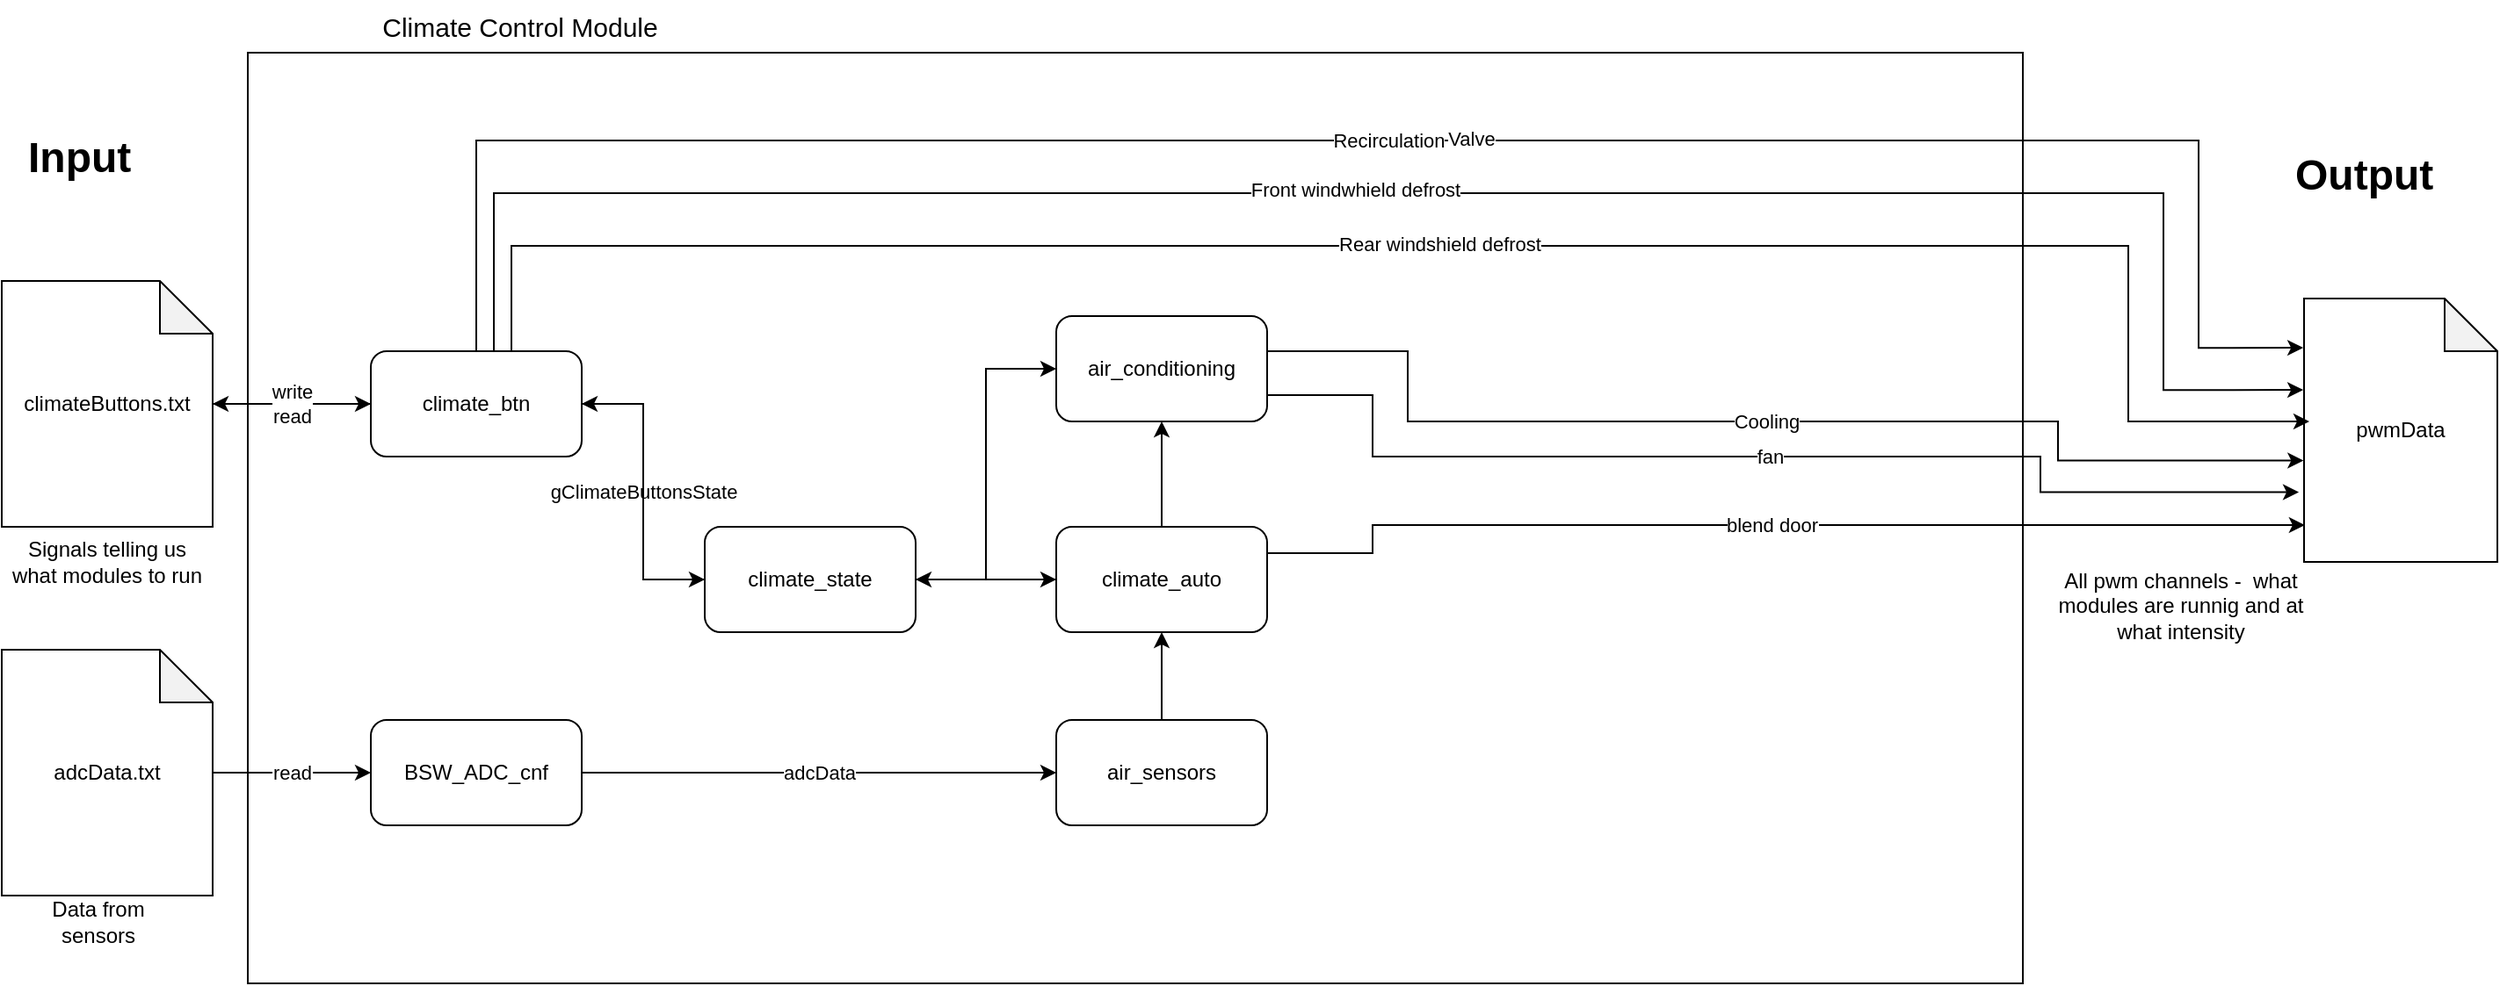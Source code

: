 <mxfile version="21.6.6" type="device">
  <diagram name="Page-1" id="00HXpCXtsXojqIwxKfBQ">
    <mxGraphModel dx="1619" dy="904" grid="1" gridSize="10" guides="1" tooltips="1" connect="1" arrows="1" fold="1" page="1" pageScale="1" pageWidth="850" pageHeight="1100" background="#ffffff" math="0" shadow="0">
      <root>
        <mxCell id="0" />
        <mxCell id="1" parent="0" />
        <mxCell id="uBeehrT1CUZbb3MyKN-R-16" value="" style="rounded=0;whiteSpace=wrap;html=1;" vertex="1" parent="1">
          <mxGeometry x="180" y="60" width="1010" height="530" as="geometry" />
        </mxCell>
        <mxCell id="uBeehrT1CUZbb3MyKN-R-22" style="edgeStyle=orthogonalEdgeStyle;rounded=0;orthogonalLoop=1;jettySize=auto;html=1;entryX=0;entryY=0.5;entryDx=0;entryDy=0;" edge="1" parent="1" source="uBeehrT1CUZbb3MyKN-R-4" target="uBeehrT1CUZbb3MyKN-R-19">
          <mxGeometry relative="1" as="geometry" />
        </mxCell>
        <mxCell id="uBeehrT1CUZbb3MyKN-R-4" value="climateButtons.txt" style="shape=note;whiteSpace=wrap;html=1;backgroundOutline=1;darkOpacity=0.05;" vertex="1" parent="1">
          <mxGeometry x="40" y="190" width="120" height="140" as="geometry" />
        </mxCell>
        <mxCell id="uBeehrT1CUZbb3MyKN-R-21" value="read" style="edgeStyle=orthogonalEdgeStyle;rounded=0;orthogonalLoop=1;jettySize=auto;html=1;entryX=0;entryY=0.5;entryDx=0;entryDy=0;" edge="1" parent="1" source="uBeehrT1CUZbb3MyKN-R-5" target="uBeehrT1CUZbb3MyKN-R-20">
          <mxGeometry relative="1" as="geometry" />
        </mxCell>
        <mxCell id="uBeehrT1CUZbb3MyKN-R-5" value="adcData.txt" style="shape=note;whiteSpace=wrap;html=1;backgroundOutline=1;darkOpacity=0.05;" vertex="1" parent="1">
          <mxGeometry x="40" y="400" width="120" height="140" as="geometry" />
        </mxCell>
        <mxCell id="uBeehrT1CUZbb3MyKN-R-6" value="pwmData" style="shape=note;whiteSpace=wrap;html=1;backgroundOutline=1;darkOpacity=0.05;" vertex="1" parent="1">
          <mxGeometry x="1350" y="200" width="110" height="150" as="geometry" />
        </mxCell>
        <mxCell id="uBeehrT1CUZbb3MyKN-R-11" value="Signals telling us what modules to run" style="text;html=1;strokeColor=none;fillColor=none;align=center;verticalAlign=middle;whiteSpace=wrap;rounded=0;" vertex="1" parent="1">
          <mxGeometry x="40" y="330" width="120" height="40" as="geometry" />
        </mxCell>
        <mxCell id="uBeehrT1CUZbb3MyKN-R-12" value="Data from sensors" style="text;html=1;strokeColor=none;fillColor=none;align=center;verticalAlign=middle;whiteSpace=wrap;rounded=0;" vertex="1" parent="1">
          <mxGeometry x="50" y="540" width="90" height="30" as="geometry" />
        </mxCell>
        <mxCell id="uBeehrT1CUZbb3MyKN-R-13" value="All pwm channels -&amp;nbsp; what modules are runnig and at what intensity" style="text;html=1;strokeColor=none;fillColor=none;align=center;verticalAlign=middle;whiteSpace=wrap;rounded=0;" vertex="1" parent="1">
          <mxGeometry x="1200" y="340" width="160" height="70" as="geometry" />
        </mxCell>
        <mxCell id="uBeehrT1CUZbb3MyKN-R-14" value="&lt;h1&gt;Input&lt;/h1&gt;" style="text;html=1;strokeColor=none;fillColor=none;spacing=5;spacingTop=-20;whiteSpace=wrap;overflow=hidden;rounded=0;" vertex="1" parent="1">
          <mxGeometry x="50" y="100" width="100" height="50" as="geometry" />
        </mxCell>
        <mxCell id="uBeehrT1CUZbb3MyKN-R-15" value="&lt;h1&gt;Output&lt;/h1&gt;" style="text;html=1;strokeColor=none;fillColor=none;spacing=5;spacingTop=-20;whiteSpace=wrap;overflow=hidden;rounded=0;" vertex="1" parent="1">
          <mxGeometry x="1340" y="110" width="100" height="50" as="geometry" />
        </mxCell>
        <mxCell id="uBeehrT1CUZbb3MyKN-R-17" value="&lt;font style=&quot;font-size: 15px;&quot;&gt;Climate Control Module&lt;/font&gt;" style="text;html=1;strokeColor=none;fillColor=none;align=center;verticalAlign=middle;whiteSpace=wrap;rounded=0;" vertex="1" parent="1">
          <mxGeometry x="250" y="30" width="170" height="30" as="geometry" />
        </mxCell>
        <mxCell id="uBeehrT1CUZbb3MyKN-R-25" value="gClimateButtonsState" style="edgeStyle=orthogonalEdgeStyle;rounded=0;orthogonalLoop=1;jettySize=auto;html=1;entryX=0;entryY=0.5;entryDx=0;entryDy=0;" edge="1" parent="1" source="uBeehrT1CUZbb3MyKN-R-19" target="uBeehrT1CUZbb3MyKN-R-24">
          <mxGeometry relative="1" as="geometry" />
        </mxCell>
        <mxCell id="uBeehrT1CUZbb3MyKN-R-29" value="write&lt;br&gt;read" style="edgeStyle=orthogonalEdgeStyle;rounded=0;orthogonalLoop=1;jettySize=auto;html=1;" edge="1" parent="1" source="uBeehrT1CUZbb3MyKN-R-19" target="uBeehrT1CUZbb3MyKN-R-4">
          <mxGeometry relative="1" as="geometry" />
        </mxCell>
        <mxCell id="uBeehrT1CUZbb3MyKN-R-43" value="Recirculation" style="edgeStyle=orthogonalEdgeStyle;rounded=0;orthogonalLoop=1;jettySize=auto;html=1;entryX=-0.004;entryY=0.187;entryDx=0;entryDy=0;entryPerimeter=0;" edge="1" parent="1" source="uBeehrT1CUZbb3MyKN-R-19" target="uBeehrT1CUZbb3MyKN-R-6">
          <mxGeometry relative="1" as="geometry">
            <mxPoint x="1250" y="200" as="targetPoint" />
            <Array as="points">
              <mxPoint x="310" y="110" />
              <mxPoint x="1290" y="110" />
              <mxPoint x="1290" y="228" />
            </Array>
          </mxGeometry>
        </mxCell>
        <mxCell id="uBeehrT1CUZbb3MyKN-R-50" value="Valve" style="edgeLabel;html=1;align=center;verticalAlign=middle;resizable=0;points=[];" vertex="1" connectable="0" parent="uBeehrT1CUZbb3MyKN-R-43">
          <mxGeometry x="0.075" y="1" relative="1" as="geometry">
            <mxPoint x="-1" as="offset" />
          </mxGeometry>
        </mxCell>
        <mxCell id="uBeehrT1CUZbb3MyKN-R-46" style="edgeStyle=orthogonalEdgeStyle;rounded=0;orthogonalLoop=1;jettySize=auto;html=1;entryX=-0.004;entryY=0.347;entryDx=0;entryDy=0;entryPerimeter=0;" edge="1" parent="1" source="uBeehrT1CUZbb3MyKN-R-19" target="uBeehrT1CUZbb3MyKN-R-6">
          <mxGeometry relative="1" as="geometry">
            <Array as="points">
              <mxPoint x="320" y="140" />
              <mxPoint x="1270" y="140" />
              <mxPoint x="1270" y="252" />
            </Array>
          </mxGeometry>
        </mxCell>
        <mxCell id="uBeehrT1CUZbb3MyKN-R-47" value="Front windwhield defrost" style="edgeLabel;html=1;align=center;verticalAlign=middle;resizable=0;points=[];" vertex="1" connectable="0" parent="uBeehrT1CUZbb3MyKN-R-46">
          <mxGeometry x="-0.059" y="2" relative="1" as="geometry">
            <mxPoint as="offset" />
          </mxGeometry>
        </mxCell>
        <mxCell id="uBeehrT1CUZbb3MyKN-R-48" style="edgeStyle=orthogonalEdgeStyle;rounded=0;orthogonalLoop=1;jettySize=auto;html=1;" edge="1" parent="1" source="uBeehrT1CUZbb3MyKN-R-19">
          <mxGeometry relative="1" as="geometry">
            <mxPoint x="1353" y="270" as="targetPoint" />
            <Array as="points">
              <mxPoint x="330" y="170" />
              <mxPoint x="1250" y="170" />
              <mxPoint x="1250" y="270" />
            </Array>
          </mxGeometry>
        </mxCell>
        <mxCell id="uBeehrT1CUZbb3MyKN-R-49" value="Rear windshield defrost" style="edgeLabel;html=1;align=center;verticalAlign=middle;resizable=0;points=[];" vertex="1" connectable="0" parent="uBeehrT1CUZbb3MyKN-R-48">
          <mxGeometry x="-0.006" y="1" relative="1" as="geometry">
            <mxPoint as="offset" />
          </mxGeometry>
        </mxCell>
        <mxCell id="uBeehrT1CUZbb3MyKN-R-19" value="climate_btn" style="rounded=1;whiteSpace=wrap;html=1;" vertex="1" parent="1">
          <mxGeometry x="250" y="230" width="120" height="60" as="geometry" />
        </mxCell>
        <mxCell id="uBeehrT1CUZbb3MyKN-R-28" value="adcData" style="edgeStyle=orthogonalEdgeStyle;rounded=0;orthogonalLoop=1;jettySize=auto;html=1;entryX=0;entryY=0.5;entryDx=0;entryDy=0;" edge="1" parent="1" source="uBeehrT1CUZbb3MyKN-R-20" target="uBeehrT1CUZbb3MyKN-R-27">
          <mxGeometry relative="1" as="geometry" />
        </mxCell>
        <mxCell id="uBeehrT1CUZbb3MyKN-R-20" value="BSW_ADC_cnf" style="rounded=1;whiteSpace=wrap;html=1;" vertex="1" parent="1">
          <mxGeometry x="250" y="440" width="120" height="60" as="geometry" />
        </mxCell>
        <mxCell id="uBeehrT1CUZbb3MyKN-R-30" style="edgeStyle=orthogonalEdgeStyle;rounded=0;orthogonalLoop=1;jettySize=auto;html=1;entryX=1;entryY=0.5;entryDx=0;entryDy=0;" edge="1" parent="1" source="uBeehrT1CUZbb3MyKN-R-24" target="uBeehrT1CUZbb3MyKN-R-19">
          <mxGeometry relative="1" as="geometry" />
        </mxCell>
        <mxCell id="uBeehrT1CUZbb3MyKN-R-34" style="edgeStyle=orthogonalEdgeStyle;rounded=0;orthogonalLoop=1;jettySize=auto;html=1;entryX=0;entryY=0.5;entryDx=0;entryDy=0;" edge="1" parent="1" source="uBeehrT1CUZbb3MyKN-R-24" target="uBeehrT1CUZbb3MyKN-R-32">
          <mxGeometry relative="1" as="geometry" />
        </mxCell>
        <mxCell id="uBeehrT1CUZbb3MyKN-R-35" style="edgeStyle=orthogonalEdgeStyle;rounded=0;orthogonalLoop=1;jettySize=auto;html=1;entryX=0;entryY=0.5;entryDx=0;entryDy=0;" edge="1" parent="1" source="uBeehrT1CUZbb3MyKN-R-24" target="uBeehrT1CUZbb3MyKN-R-31">
          <mxGeometry relative="1" as="geometry" />
        </mxCell>
        <mxCell id="uBeehrT1CUZbb3MyKN-R-24" value="climate_state" style="rounded=1;whiteSpace=wrap;html=1;" vertex="1" parent="1">
          <mxGeometry x="440" y="330" width="120" height="60" as="geometry" />
        </mxCell>
        <mxCell id="uBeehrT1CUZbb3MyKN-R-33" style="edgeStyle=orthogonalEdgeStyle;rounded=0;orthogonalLoop=1;jettySize=auto;html=1;entryX=0.5;entryY=1;entryDx=0;entryDy=0;" edge="1" parent="1" source="uBeehrT1CUZbb3MyKN-R-27" target="uBeehrT1CUZbb3MyKN-R-32">
          <mxGeometry relative="1" as="geometry" />
        </mxCell>
        <mxCell id="uBeehrT1CUZbb3MyKN-R-27" value="air_sensors" style="rounded=1;whiteSpace=wrap;html=1;" vertex="1" parent="1">
          <mxGeometry x="640" y="440" width="120" height="60" as="geometry" />
        </mxCell>
        <mxCell id="uBeehrT1CUZbb3MyKN-R-39" value="Cooling" style="edgeStyle=orthogonalEdgeStyle;rounded=0;orthogonalLoop=1;jettySize=auto;html=1;entryX=-0.003;entryY=0.615;entryDx=0;entryDy=0;entryPerimeter=0;exitX=1;exitY=0.25;exitDx=0;exitDy=0;" edge="1" parent="1" source="uBeehrT1CUZbb3MyKN-R-31" target="uBeehrT1CUZbb3MyKN-R-6">
          <mxGeometry relative="1" as="geometry">
            <mxPoint x="1230.0" y="199.95" as="targetPoint" />
            <Array as="points">
              <mxPoint x="760" y="230" />
              <mxPoint x="840" y="230" />
              <mxPoint x="840" y="270" />
              <mxPoint x="1210" y="270" />
              <mxPoint x="1210" y="292" />
            </Array>
          </mxGeometry>
        </mxCell>
        <mxCell id="uBeehrT1CUZbb3MyKN-R-40" value="fan" style="edgeStyle=orthogonalEdgeStyle;rounded=0;orthogonalLoop=1;jettySize=auto;html=1;entryX=-0.027;entryY=0.735;entryDx=0;entryDy=0;entryPerimeter=0;exitX=1;exitY=0.75;exitDx=0;exitDy=0;" edge="1" parent="1" source="uBeehrT1CUZbb3MyKN-R-31" target="uBeehrT1CUZbb3MyKN-R-6">
          <mxGeometry relative="1" as="geometry">
            <mxPoint x="1230.0" y="220.05" as="targetPoint" />
            <Array as="points">
              <mxPoint x="820" y="255" />
              <mxPoint x="820" y="290" />
              <mxPoint x="1200" y="290" />
              <mxPoint x="1200" y="310" />
            </Array>
          </mxGeometry>
        </mxCell>
        <mxCell id="uBeehrT1CUZbb3MyKN-R-31" value="air_conditioning" style="rounded=1;whiteSpace=wrap;html=1;" vertex="1" parent="1">
          <mxGeometry x="640" y="210" width="120" height="60" as="geometry" />
        </mxCell>
        <mxCell id="uBeehrT1CUZbb3MyKN-R-36" style="edgeStyle=orthogonalEdgeStyle;rounded=0;orthogonalLoop=1;jettySize=auto;html=1;entryX=1;entryY=0.5;entryDx=0;entryDy=0;" edge="1" parent="1" source="uBeehrT1CUZbb3MyKN-R-32" target="uBeehrT1CUZbb3MyKN-R-24">
          <mxGeometry relative="1" as="geometry" />
        </mxCell>
        <mxCell id="uBeehrT1CUZbb3MyKN-R-41" style="edgeStyle=orthogonalEdgeStyle;rounded=0;orthogonalLoop=1;jettySize=auto;html=1;entryX=0.5;entryY=1;entryDx=0;entryDy=0;" edge="1" parent="1" source="uBeehrT1CUZbb3MyKN-R-32" target="uBeehrT1CUZbb3MyKN-R-31">
          <mxGeometry relative="1" as="geometry" />
        </mxCell>
        <mxCell id="uBeehrT1CUZbb3MyKN-R-42" value="blend door" style="edgeStyle=orthogonalEdgeStyle;rounded=0;orthogonalLoop=1;jettySize=auto;html=1;entryX=0.004;entryY=0.86;entryDx=0;entryDy=0;entryPerimeter=0;exitX=1;exitY=0.25;exitDx=0;exitDy=0;" edge="1" parent="1" source="uBeehrT1CUZbb3MyKN-R-32" target="uBeehrT1CUZbb3MyKN-R-6">
          <mxGeometry relative="1" as="geometry">
            <Array as="points">
              <mxPoint x="820" y="345" />
              <mxPoint x="820" y="329" />
            </Array>
          </mxGeometry>
        </mxCell>
        <mxCell id="uBeehrT1CUZbb3MyKN-R-32" value="climate_auto" style="rounded=1;whiteSpace=wrap;html=1;" vertex="1" parent="1">
          <mxGeometry x="640" y="330" width="120" height="60" as="geometry" />
        </mxCell>
      </root>
    </mxGraphModel>
  </diagram>
</mxfile>
